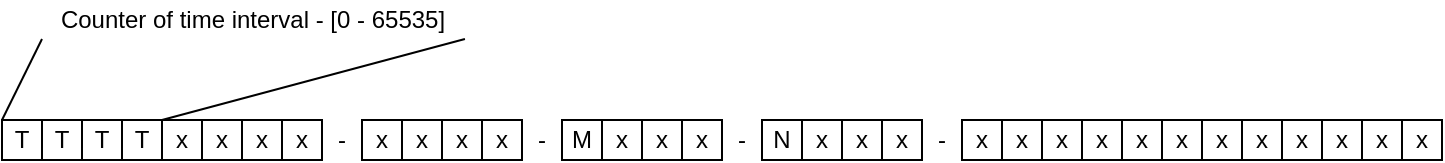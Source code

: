 <mxfile version="16.5.1" type="device"><diagram id="QtqDBfX2dTf8WBnxvpzj" name="Page-1"><mxGraphModel dx="1330" dy="786" grid="1" gridSize="10" guides="1" tooltips="1" connect="1" arrows="1" fold="1" page="1" pageScale="1" pageWidth="1169" pageHeight="827" math="0" shadow="0"><root><mxCell id="0"/><mxCell id="1" parent="0"/><mxCell id="qY594v6IInqwtwJK2r39-38" value="-" style="whiteSpace=wrap;html=1;aspect=fixed;strokeColor=none;" parent="1" vertex="1"><mxGeometry x="560" y="220" width="20" height="20" as="geometry"/></mxCell><mxCell id="qY594v6IInqwtwJK2r39-20" value="-" style="whiteSpace=wrap;html=1;aspect=fixed;strokeColor=none;" parent="1" vertex="1"><mxGeometry x="460" y="220" width="20" height="20" as="geometry"/></mxCell><mxCell id="qY594v6IInqwtwJK2r39-19" value="-" style="whiteSpace=wrap;html=1;aspect=fixed;strokeColor=none;" parent="1" vertex="1"><mxGeometry x="360" y="220" width="20" height="20" as="geometry"/></mxCell><mxCell id="qY594v6IInqwtwJK2r39-10" value="-" style="whiteSpace=wrap;html=1;aspect=fixed;strokeColor=none;" parent="1" vertex="1"><mxGeometry x="260" y="220" width="20" height="20" as="geometry"/></mxCell><mxCell id="qY594v6IInqwtwJK2r39-1" value="T" style="whiteSpace=wrap;html=1;aspect=fixed;" parent="1" vertex="1"><mxGeometry x="100" y="220" width="20" height="20" as="geometry"/></mxCell><mxCell id="qY594v6IInqwtwJK2r39-3" value="T" style="whiteSpace=wrap;html=1;aspect=fixed;" parent="1" vertex="1"><mxGeometry x="120" y="220" width="20" height="20" as="geometry"/></mxCell><mxCell id="qY594v6IInqwtwJK2r39-4" value="T" style="whiteSpace=wrap;html=1;aspect=fixed;" parent="1" vertex="1"><mxGeometry x="140" y="220" width="20" height="20" as="geometry"/></mxCell><mxCell id="qY594v6IInqwtwJK2r39-5" value="T" style="whiteSpace=wrap;html=1;aspect=fixed;" parent="1" vertex="1"><mxGeometry x="160" y="220" width="20" height="20" as="geometry"/></mxCell><mxCell id="qY594v6IInqwtwJK2r39-6" value="x" style="whiteSpace=wrap;html=1;aspect=fixed;" parent="1" vertex="1"><mxGeometry x="180" y="220" width="20" height="20" as="geometry"/></mxCell><mxCell id="qY594v6IInqwtwJK2r39-7" value="x" style="whiteSpace=wrap;html=1;aspect=fixed;" parent="1" vertex="1"><mxGeometry x="200" y="220" width="20" height="20" as="geometry"/></mxCell><mxCell id="qY594v6IInqwtwJK2r39-8" value="x" style="whiteSpace=wrap;html=1;aspect=fixed;" parent="1" vertex="1"><mxGeometry x="220" y="220" width="20" height="20" as="geometry"/></mxCell><mxCell id="qY594v6IInqwtwJK2r39-9" value="x" style="whiteSpace=wrap;html=1;aspect=fixed;" parent="1" vertex="1"><mxGeometry x="240" y="220" width="20" height="20" as="geometry"/></mxCell><mxCell id="qY594v6IInqwtwJK2r39-11" value="x" style="whiteSpace=wrap;html=1;aspect=fixed;" parent="1" vertex="1"><mxGeometry x="280" y="220" width="20" height="20" as="geometry"/></mxCell><mxCell id="qY594v6IInqwtwJK2r39-12" value="x" style="whiteSpace=wrap;html=1;aspect=fixed;" parent="1" vertex="1"><mxGeometry x="300" y="220" width="20" height="20" as="geometry"/></mxCell><mxCell id="qY594v6IInqwtwJK2r39-13" value="x" style="whiteSpace=wrap;html=1;aspect=fixed;" parent="1" vertex="1"><mxGeometry x="320" y="220" width="20" height="20" as="geometry"/></mxCell><mxCell id="qY594v6IInqwtwJK2r39-14" value="x" style="whiteSpace=wrap;html=1;aspect=fixed;" parent="1" vertex="1"><mxGeometry x="340" y="220" width="20" height="20" as="geometry"/></mxCell><mxCell id="qY594v6IInqwtwJK2r39-15" value="M" style="whiteSpace=wrap;html=1;aspect=fixed;" parent="1" vertex="1"><mxGeometry x="380" y="220" width="20" height="20" as="geometry"/></mxCell><mxCell id="qY594v6IInqwtwJK2r39-16" value="x" style="whiteSpace=wrap;html=1;aspect=fixed;" parent="1" vertex="1"><mxGeometry x="400" y="220" width="20" height="20" as="geometry"/></mxCell><mxCell id="qY594v6IInqwtwJK2r39-17" value="x" style="whiteSpace=wrap;html=1;aspect=fixed;" parent="1" vertex="1"><mxGeometry x="420" y="220" width="20" height="20" as="geometry"/></mxCell><mxCell id="qY594v6IInqwtwJK2r39-18" value="x" style="whiteSpace=wrap;html=1;aspect=fixed;" parent="1" vertex="1"><mxGeometry x="440" y="220" width="20" height="20" as="geometry"/></mxCell><mxCell id="qY594v6IInqwtwJK2r39-21" value="x" style="whiteSpace=wrap;html=1;aspect=fixed;" parent="1" vertex="1"><mxGeometry x="580" y="220" width="20" height="20" as="geometry"/></mxCell><mxCell id="qY594v6IInqwtwJK2r39-22" value="x" style="whiteSpace=wrap;html=1;aspect=fixed;" parent="1" vertex="1"><mxGeometry x="600" y="220" width="20" height="20" as="geometry"/></mxCell><mxCell id="qY594v6IInqwtwJK2r39-23" value="x" style="whiteSpace=wrap;html=1;aspect=fixed;" parent="1" vertex="1"><mxGeometry x="620" y="220" width="20" height="20" as="geometry"/></mxCell><mxCell id="qY594v6IInqwtwJK2r39-24" value="x" style="whiteSpace=wrap;html=1;aspect=fixed;" parent="1" vertex="1"><mxGeometry x="640" y="220" width="20" height="20" as="geometry"/></mxCell><mxCell id="qY594v6IInqwtwJK2r39-25" value="x" style="whiteSpace=wrap;html=1;aspect=fixed;" parent="1" vertex="1"><mxGeometry x="660" y="220" width="20" height="20" as="geometry"/></mxCell><mxCell id="qY594v6IInqwtwJK2r39-26" value="x" style="whiteSpace=wrap;html=1;aspect=fixed;" parent="1" vertex="1"><mxGeometry x="680" y="220" width="20" height="20" as="geometry"/></mxCell><mxCell id="qY594v6IInqwtwJK2r39-27" value="x" style="whiteSpace=wrap;html=1;aspect=fixed;" parent="1" vertex="1"><mxGeometry x="700" y="220" width="20" height="20" as="geometry"/></mxCell><mxCell id="qY594v6IInqwtwJK2r39-28" value="x" style="whiteSpace=wrap;html=1;aspect=fixed;" parent="1" vertex="1"><mxGeometry x="720" y="220" width="20" height="20" as="geometry"/></mxCell><mxCell id="qY594v6IInqwtwJK2r39-30" value="x" style="whiteSpace=wrap;html=1;aspect=fixed;" parent="1" vertex="1"><mxGeometry x="740" y="220" width="20" height="20" as="geometry"/></mxCell><mxCell id="qY594v6IInqwtwJK2r39-31" value="x" style="whiteSpace=wrap;html=1;aspect=fixed;" parent="1" vertex="1"><mxGeometry x="760" y="220" width="20" height="20" as="geometry"/></mxCell><mxCell id="qY594v6IInqwtwJK2r39-32" value="x" style="whiteSpace=wrap;html=1;aspect=fixed;" parent="1" vertex="1"><mxGeometry x="780" y="220" width="20" height="20" as="geometry"/></mxCell><mxCell id="qY594v6IInqwtwJK2r39-33" value="x" style="whiteSpace=wrap;html=1;aspect=fixed;" parent="1" vertex="1"><mxGeometry x="800" y="220" width="20" height="20" as="geometry"/></mxCell><mxCell id="qY594v6IInqwtwJK2r39-34" value="N" style="whiteSpace=wrap;html=1;aspect=fixed;" parent="1" vertex="1"><mxGeometry x="480" y="220" width="20" height="20" as="geometry"/></mxCell><mxCell id="qY594v6IInqwtwJK2r39-35" value="x" style="whiteSpace=wrap;html=1;aspect=fixed;" parent="1" vertex="1"><mxGeometry x="500" y="220" width="20" height="20" as="geometry"/></mxCell><mxCell id="qY594v6IInqwtwJK2r39-36" value="x" style="whiteSpace=wrap;html=1;aspect=fixed;" parent="1" vertex="1"><mxGeometry x="520" y="220" width="20" height="20" as="geometry"/></mxCell><mxCell id="qY594v6IInqwtwJK2r39-37" value="x" style="whiteSpace=wrap;html=1;aspect=fixed;" parent="1" vertex="1"><mxGeometry x="540" y="220" width="20" height="20" as="geometry"/></mxCell><mxCell id="e209sGtLh4pdzsAHTQQ--1" value="Counter of time interval - [0 - 65535]" style="text;html=1;align=center;verticalAlign=middle;resizable=0;points=[];autosize=1;strokeColor=none;fillColor=none;" vertex="1" parent="1"><mxGeometry x="120" y="160" width="210" height="20" as="geometry"/></mxCell><mxCell id="e209sGtLh4pdzsAHTQQ--2" value="" style="endArrow=none;html=1;rounded=0;exitX=0;exitY=0;exitDx=0;exitDy=0;entryX=0;entryY=0.975;entryDx=0;entryDy=0;entryPerimeter=0;" edge="1" parent="1" source="qY594v6IInqwtwJK2r39-1" target="e209sGtLh4pdzsAHTQQ--1"><mxGeometry width="50" height="50" relative="1" as="geometry"><mxPoint x="280" y="300" as="sourcePoint"/><mxPoint x="330" y="250" as="targetPoint"/></mxGeometry></mxCell><mxCell id="e209sGtLh4pdzsAHTQQ--3" value="" style="endArrow=none;html=1;rounded=0;entryX=1.007;entryY=0.975;entryDx=0;entryDy=0;entryPerimeter=0;exitX=0;exitY=0;exitDx=0;exitDy=0;" edge="1" parent="1" source="qY594v6IInqwtwJK2r39-6" target="e209sGtLh4pdzsAHTQQ--1"><mxGeometry width="50" height="50" relative="1" as="geometry"><mxPoint x="280" y="300" as="sourcePoint"/><mxPoint x="330" y="250" as="targetPoint"/></mxGeometry></mxCell></root></mxGraphModel></diagram></mxfile>